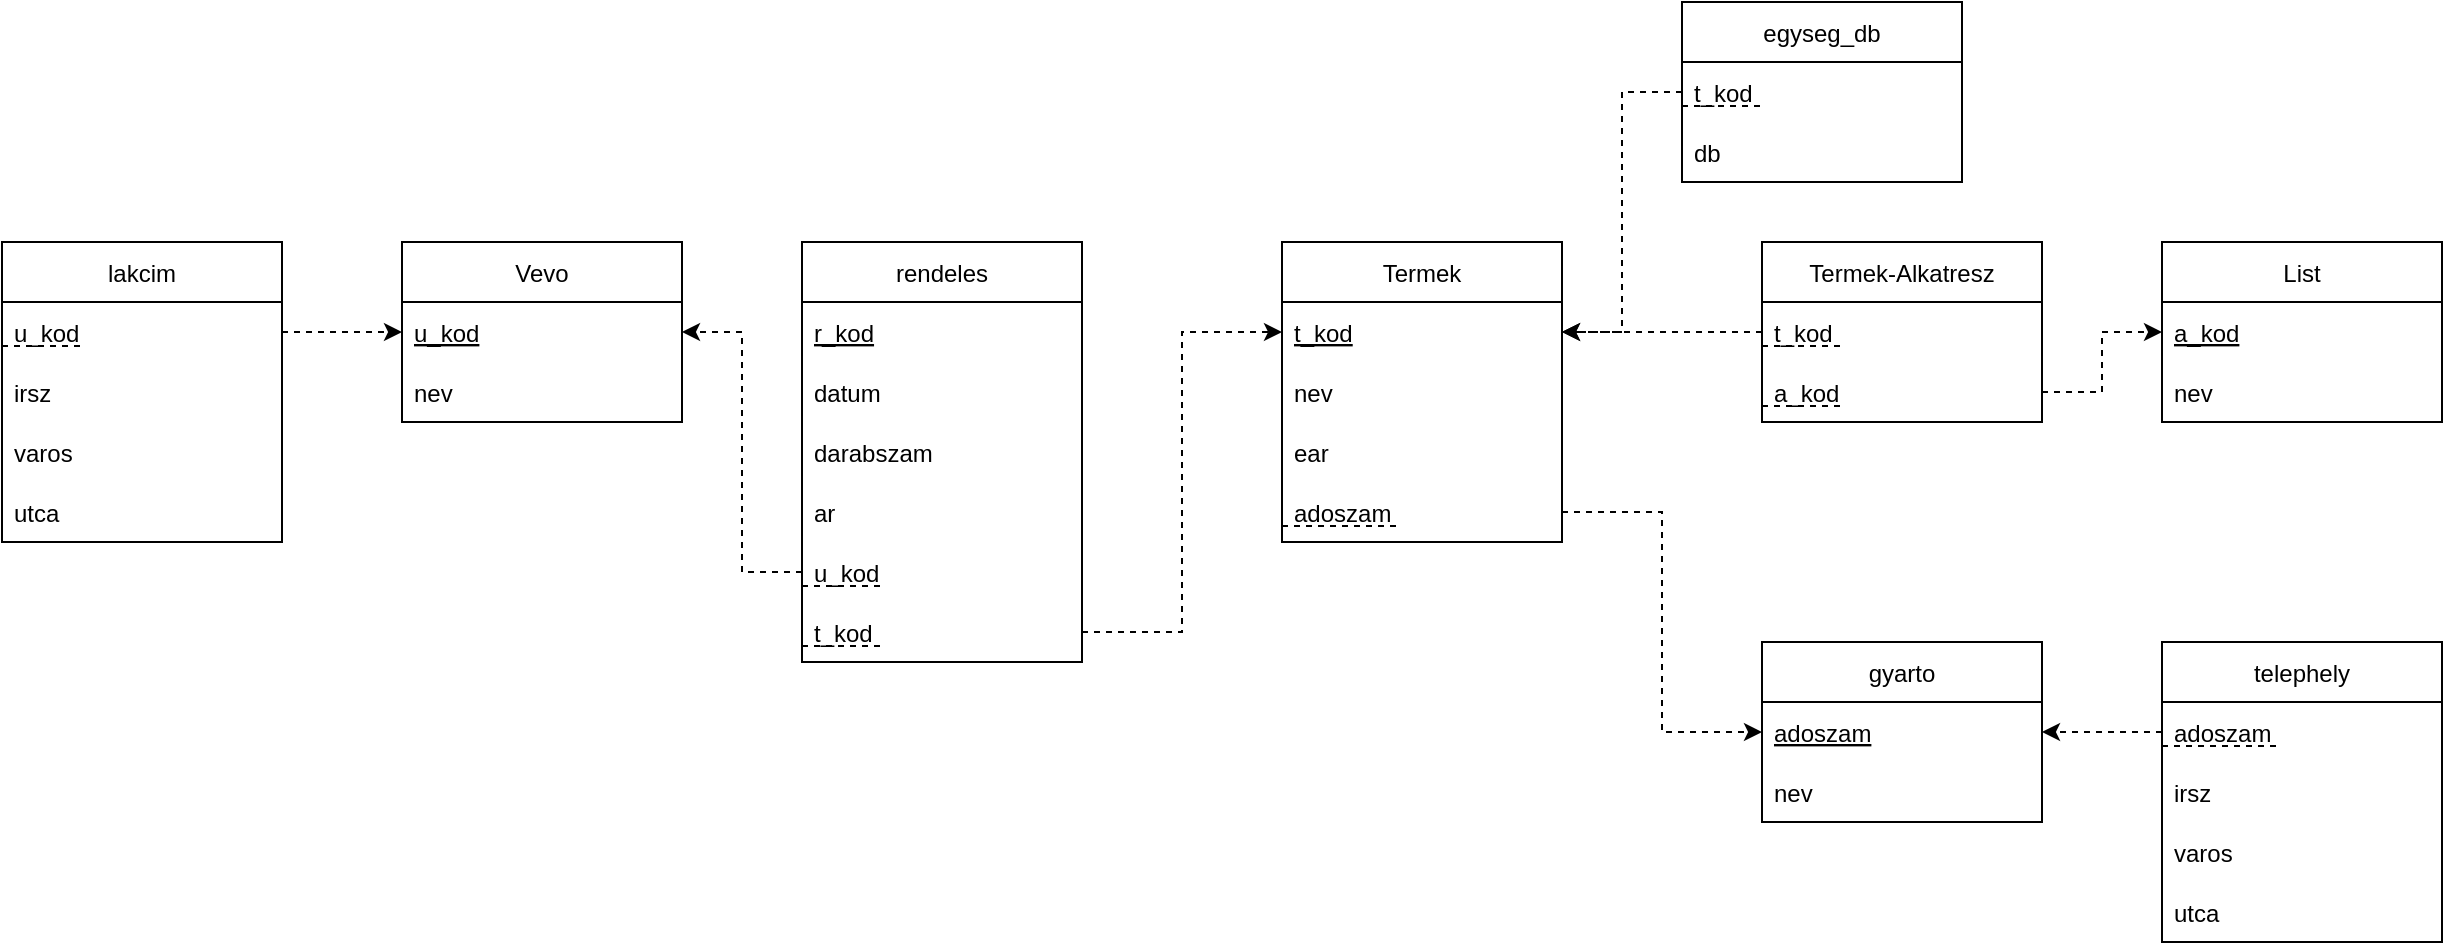 <mxfile version="20.4.0" type="device"><diagram id="R2lEEEUBdFMjLlhIrx00" name="Page-1"><mxGraphModel dx="1093" dy="616" grid="1" gridSize="10" guides="1" tooltips="1" connect="1" arrows="1" fold="1" page="1" pageScale="1" pageWidth="850" pageHeight="1100" math="0" shadow="0" extFonts="Permanent Marker^https://fonts.googleapis.com/css?family=Permanent+Marker"><root><mxCell id="0"/><mxCell id="1" parent="0"/><mxCell id="jcsRqOULhoAhOH03ZKew-1" value="Vevo" style="swimlane;fontStyle=0;childLayout=stackLayout;horizontal=1;startSize=30;horizontalStack=0;resizeParent=1;resizeParentMax=0;resizeLast=0;collapsible=1;marginBottom=0;" vertex="1" parent="1"><mxGeometry x="240" y="120" width="140" height="90" as="geometry"/></mxCell><mxCell id="jcsRqOULhoAhOH03ZKew-2" value="u_kod" style="text;strokeColor=none;fillColor=none;align=left;verticalAlign=middle;spacingLeft=4;spacingRight=4;overflow=hidden;points=[[0,0.5],[1,0.5]];portConstraint=eastwest;rotatable=0;fontStyle=4" vertex="1" parent="jcsRqOULhoAhOH03ZKew-1"><mxGeometry y="30" width="140" height="30" as="geometry"/></mxCell><mxCell id="jcsRqOULhoAhOH03ZKew-3" value="nev" style="text;strokeColor=none;fillColor=none;align=left;verticalAlign=middle;spacingLeft=4;spacingRight=4;overflow=hidden;points=[[0,0.5],[1,0.5]];portConstraint=eastwest;rotatable=0;" vertex="1" parent="jcsRqOULhoAhOH03ZKew-1"><mxGeometry y="60" width="140" height="30" as="geometry"/></mxCell><mxCell id="jcsRqOULhoAhOH03ZKew-5" value="lakcim" style="swimlane;fontStyle=0;childLayout=stackLayout;horizontal=1;startSize=30;horizontalStack=0;resizeParent=1;resizeParentMax=0;resizeLast=0;collapsible=1;marginBottom=0;" vertex="1" parent="1"><mxGeometry x="40" y="120" width="140" height="150" as="geometry"/></mxCell><mxCell id="jcsRqOULhoAhOH03ZKew-9" value="u_kod" style="text;strokeColor=none;fillColor=none;align=left;verticalAlign=middle;spacingLeft=4;spacingRight=4;overflow=hidden;points=[[0,0.5],[1,0.5]];portConstraint=eastwest;rotatable=0;" vertex="1" parent="jcsRqOULhoAhOH03ZKew-5"><mxGeometry y="30" width="140" height="30" as="geometry"/></mxCell><mxCell id="jcsRqOULhoAhOH03ZKew-6" value="irsz" style="text;strokeColor=none;fillColor=none;align=left;verticalAlign=middle;spacingLeft=4;spacingRight=4;overflow=hidden;points=[[0,0.5],[1,0.5]];portConstraint=eastwest;rotatable=0;" vertex="1" parent="jcsRqOULhoAhOH03ZKew-5"><mxGeometry y="60" width="140" height="30" as="geometry"/></mxCell><mxCell id="jcsRqOULhoAhOH03ZKew-7" value="varos" style="text;strokeColor=none;fillColor=none;align=left;verticalAlign=middle;spacingLeft=4;spacingRight=4;overflow=hidden;points=[[0,0.5],[1,0.5]];portConstraint=eastwest;rotatable=0;" vertex="1" parent="jcsRqOULhoAhOH03ZKew-5"><mxGeometry y="90" width="140" height="30" as="geometry"/></mxCell><mxCell id="jcsRqOULhoAhOH03ZKew-8" value="utca" style="text;strokeColor=none;fillColor=none;align=left;verticalAlign=middle;spacingLeft=4;spacingRight=4;overflow=hidden;points=[[0,0.5],[1,0.5]];portConstraint=eastwest;rotatable=0;" vertex="1" parent="jcsRqOULhoAhOH03ZKew-5"><mxGeometry y="120" width="140" height="30" as="geometry"/></mxCell><mxCell id="jcsRqOULhoAhOH03ZKew-10" value="rendeles" style="swimlane;fontStyle=0;childLayout=stackLayout;horizontal=1;startSize=30;horizontalStack=0;resizeParent=1;resizeParentMax=0;resizeLast=0;collapsible=1;marginBottom=0;" vertex="1" parent="1"><mxGeometry x="440" y="120" width="140" height="210" as="geometry"/></mxCell><mxCell id="jcsRqOULhoAhOH03ZKew-11" value="r_kod" style="text;strokeColor=none;fillColor=none;align=left;verticalAlign=middle;spacingLeft=4;spacingRight=4;overflow=hidden;points=[[0,0.5],[1,0.5]];portConstraint=eastwest;rotatable=0;fontStyle=4" vertex="1" parent="jcsRqOULhoAhOH03ZKew-10"><mxGeometry y="30" width="140" height="30" as="geometry"/></mxCell><mxCell id="jcsRqOULhoAhOH03ZKew-12" value="datum" style="text;strokeColor=none;fillColor=none;align=left;verticalAlign=middle;spacingLeft=4;spacingRight=4;overflow=hidden;points=[[0,0.5],[1,0.5]];portConstraint=eastwest;rotatable=0;" vertex="1" parent="jcsRqOULhoAhOH03ZKew-10"><mxGeometry y="60" width="140" height="30" as="geometry"/></mxCell><mxCell id="jcsRqOULhoAhOH03ZKew-13" value="darabszam" style="text;strokeColor=none;fillColor=none;align=left;verticalAlign=middle;spacingLeft=4;spacingRight=4;overflow=hidden;points=[[0,0.5],[1,0.5]];portConstraint=eastwest;rotatable=0;" vertex="1" parent="jcsRqOULhoAhOH03ZKew-10"><mxGeometry y="90" width="140" height="30" as="geometry"/></mxCell><mxCell id="jcsRqOULhoAhOH03ZKew-24" value="ar" style="text;strokeColor=none;fillColor=none;align=left;verticalAlign=middle;spacingLeft=4;spacingRight=4;overflow=hidden;points=[[0,0.5],[1,0.5]];portConstraint=eastwest;rotatable=0;" vertex="1" parent="jcsRqOULhoAhOH03ZKew-10"><mxGeometry y="120" width="140" height="30" as="geometry"/></mxCell><mxCell id="jcsRqOULhoAhOH03ZKew-14" value="u_kod" style="text;strokeColor=none;fillColor=none;align=left;verticalAlign=middle;spacingLeft=4;spacingRight=4;overflow=hidden;points=[[0,0.5],[1,0.5]];portConstraint=eastwest;rotatable=0;" vertex="1" parent="jcsRqOULhoAhOH03ZKew-10"><mxGeometry y="150" width="140" height="30" as="geometry"/></mxCell><mxCell id="jcsRqOULhoAhOH03ZKew-23" value="" style="endArrow=none;dashed=1;html=1;rounded=0;exitX=0;exitY=0;exitDx=0;exitDy=0;exitPerimeter=0;" edge="1" parent="jcsRqOULhoAhOH03ZKew-10"><mxGeometry width="50" height="50" relative="1" as="geometry"><mxPoint y="172" as="sourcePoint"/><mxPoint x="40" y="172" as="targetPoint"/></mxGeometry></mxCell><mxCell id="jcsRqOULhoAhOH03ZKew-33" value="t_kod" style="text;strokeColor=none;fillColor=none;align=left;verticalAlign=middle;spacingLeft=4;spacingRight=4;overflow=hidden;points=[[0,0.5],[1,0.5]];portConstraint=eastwest;rotatable=0;" vertex="1" parent="jcsRqOULhoAhOH03ZKew-10"><mxGeometry y="180" width="140" height="30" as="geometry"/></mxCell><mxCell id="jcsRqOULhoAhOH03ZKew-34" value="" style="endArrow=none;dashed=1;html=1;rounded=0;exitX=0;exitY=0;exitDx=0;exitDy=0;exitPerimeter=0;" edge="1" parent="jcsRqOULhoAhOH03ZKew-10"><mxGeometry width="50" height="50" relative="1" as="geometry"><mxPoint y="202" as="sourcePoint"/><mxPoint x="40" y="202" as="targetPoint"/></mxGeometry></mxCell><mxCell id="jcsRqOULhoAhOH03ZKew-19" style="edgeStyle=orthogonalEdgeStyle;rounded=0;orthogonalLoop=1;jettySize=auto;html=1;exitX=1;exitY=0.5;exitDx=0;exitDy=0;entryX=0;entryY=0.5;entryDx=0;entryDy=0;strokeColor=none;dashed=1;" edge="1" parent="1" source="jcsRqOULhoAhOH03ZKew-9" target="jcsRqOULhoAhOH03ZKew-2"><mxGeometry relative="1" as="geometry"/></mxCell><mxCell id="jcsRqOULhoAhOH03ZKew-20" style="edgeStyle=orthogonalEdgeStyle;rounded=0;orthogonalLoop=1;jettySize=auto;html=1;exitX=1;exitY=0.5;exitDx=0;exitDy=0;entryX=0;entryY=0.5;entryDx=0;entryDy=0;dashed=1;" edge="1" parent="1" source="jcsRqOULhoAhOH03ZKew-9" target="jcsRqOULhoAhOH03ZKew-2"><mxGeometry relative="1" as="geometry"/></mxCell><mxCell id="jcsRqOULhoAhOH03ZKew-21" style="edgeStyle=orthogonalEdgeStyle;rounded=0;orthogonalLoop=1;jettySize=auto;html=1;exitX=0;exitY=0.5;exitDx=0;exitDy=0;entryX=1;entryY=0.5;entryDx=0;entryDy=0;dashed=1;" edge="1" parent="1" source="jcsRqOULhoAhOH03ZKew-14" target="jcsRqOULhoAhOH03ZKew-2"><mxGeometry relative="1" as="geometry"/></mxCell><mxCell id="jcsRqOULhoAhOH03ZKew-22" value="" style="endArrow=none;dashed=1;html=1;rounded=0;exitX=0;exitY=0;exitDx=0;exitDy=0;exitPerimeter=0;" edge="1" parent="1"><mxGeometry width="50" height="50" relative="1" as="geometry"><mxPoint x="40" y="172" as="sourcePoint"/><mxPoint x="80" y="172" as="targetPoint"/></mxGeometry></mxCell><mxCell id="jcsRqOULhoAhOH03ZKew-25" value="Termek" style="swimlane;fontStyle=0;childLayout=stackLayout;horizontal=1;startSize=30;horizontalStack=0;resizeParent=1;resizeParentMax=0;resizeLast=0;collapsible=1;marginBottom=0;" vertex="1" parent="1"><mxGeometry x="680" y="120" width="140" height="150" as="geometry"/></mxCell><mxCell id="jcsRqOULhoAhOH03ZKew-26" value="t_kod" style="text;strokeColor=none;fillColor=none;align=left;verticalAlign=middle;spacingLeft=4;spacingRight=4;overflow=hidden;points=[[0,0.5],[1,0.5]];portConstraint=eastwest;rotatable=0;fontStyle=4" vertex="1" parent="jcsRqOULhoAhOH03ZKew-25"><mxGeometry y="30" width="140" height="30" as="geometry"/></mxCell><mxCell id="jcsRqOULhoAhOH03ZKew-27" value="nev" style="text;strokeColor=none;fillColor=none;align=left;verticalAlign=middle;spacingLeft=4;spacingRight=4;overflow=hidden;points=[[0,0.5],[1,0.5]];portConstraint=eastwest;rotatable=0;" vertex="1" parent="jcsRqOULhoAhOH03ZKew-25"><mxGeometry y="60" width="140" height="30" as="geometry"/></mxCell><mxCell id="jcsRqOULhoAhOH03ZKew-28" value="ear" style="text;strokeColor=none;fillColor=none;align=left;verticalAlign=middle;spacingLeft=4;spacingRight=4;overflow=hidden;points=[[0,0.5],[1,0.5]];portConstraint=eastwest;rotatable=0;" vertex="1" parent="jcsRqOULhoAhOH03ZKew-25"><mxGeometry y="90" width="140" height="30" as="geometry"/></mxCell><mxCell id="jcsRqOULhoAhOH03ZKew-42" value="adoszam" style="text;strokeColor=none;fillColor=none;align=left;verticalAlign=middle;spacingLeft=4;spacingRight=4;overflow=hidden;points=[[0,0.5],[1,0.5]];portConstraint=eastwest;rotatable=0;" vertex="1" parent="jcsRqOULhoAhOH03ZKew-25"><mxGeometry y="120" width="140" height="30" as="geometry"/></mxCell><mxCell id="jcsRqOULhoAhOH03ZKew-43" value="" style="endArrow=none;dashed=1;html=1;rounded=0;" edge="1" parent="jcsRqOULhoAhOH03ZKew-25"><mxGeometry width="50" height="50" relative="1" as="geometry"><mxPoint y="142" as="sourcePoint"/><mxPoint x="60" y="142" as="targetPoint"/></mxGeometry></mxCell><mxCell id="jcsRqOULhoAhOH03ZKew-35" value="egyseg_db" style="swimlane;fontStyle=0;childLayout=stackLayout;horizontal=1;startSize=30;horizontalStack=0;resizeParent=1;resizeParentMax=0;resizeLast=0;collapsible=1;marginBottom=0;" vertex="1" parent="1"><mxGeometry x="880" width="140" height="90" as="geometry"/></mxCell><mxCell id="jcsRqOULhoAhOH03ZKew-36" value="t_kod" style="text;strokeColor=none;fillColor=none;align=left;verticalAlign=middle;spacingLeft=4;spacingRight=4;overflow=hidden;points=[[0,0.5],[1,0.5]];portConstraint=eastwest;rotatable=0;" vertex="1" parent="jcsRqOULhoAhOH03ZKew-35"><mxGeometry y="30" width="140" height="30" as="geometry"/></mxCell><mxCell id="jcsRqOULhoAhOH03ZKew-39" value="" style="endArrow=none;dashed=1;html=1;rounded=0;exitX=0;exitY=0;exitDx=0;exitDy=0;exitPerimeter=0;" edge="1" parent="jcsRqOULhoAhOH03ZKew-35"><mxGeometry width="50" height="50" relative="1" as="geometry"><mxPoint y="52" as="sourcePoint"/><mxPoint x="40" y="52" as="targetPoint"/></mxGeometry></mxCell><mxCell id="jcsRqOULhoAhOH03ZKew-37" value="db" style="text;strokeColor=none;fillColor=none;align=left;verticalAlign=middle;spacingLeft=4;spacingRight=4;overflow=hidden;points=[[0,0.5],[1,0.5]];portConstraint=eastwest;rotatable=0;" vertex="1" parent="jcsRqOULhoAhOH03ZKew-35"><mxGeometry y="60" width="140" height="30" as="geometry"/></mxCell><mxCell id="jcsRqOULhoAhOH03ZKew-40" style="edgeStyle=orthogonalEdgeStyle;rounded=0;orthogonalLoop=1;jettySize=auto;html=1;exitX=0;exitY=0.5;exitDx=0;exitDy=0;entryX=1;entryY=0.5;entryDx=0;entryDy=0;dashed=1;" edge="1" parent="1" source="jcsRqOULhoAhOH03ZKew-36" target="jcsRqOULhoAhOH03ZKew-26"><mxGeometry relative="1" as="geometry"/></mxCell><mxCell id="jcsRqOULhoAhOH03ZKew-41" style="edgeStyle=orthogonalEdgeStyle;rounded=0;orthogonalLoop=1;jettySize=auto;html=1;exitX=1;exitY=0.5;exitDx=0;exitDy=0;entryX=0;entryY=0.5;entryDx=0;entryDy=0;dashed=1;" edge="1" parent="1" source="jcsRqOULhoAhOH03ZKew-33" target="jcsRqOULhoAhOH03ZKew-26"><mxGeometry relative="1" as="geometry"/></mxCell><mxCell id="jcsRqOULhoAhOH03ZKew-44" value="gyarto" style="swimlane;fontStyle=0;childLayout=stackLayout;horizontal=1;startSize=30;horizontalStack=0;resizeParent=1;resizeParentMax=0;resizeLast=0;collapsible=1;marginBottom=0;" vertex="1" parent="1"><mxGeometry x="920" y="320" width="140" height="90" as="geometry"/></mxCell><mxCell id="jcsRqOULhoAhOH03ZKew-45" value="adoszam" style="text;strokeColor=none;fillColor=none;align=left;verticalAlign=middle;spacingLeft=4;spacingRight=4;overflow=hidden;points=[[0,0.5],[1,0.5]];portConstraint=eastwest;rotatable=0;fontStyle=4" vertex="1" parent="jcsRqOULhoAhOH03ZKew-44"><mxGeometry y="30" width="140" height="30" as="geometry"/></mxCell><mxCell id="jcsRqOULhoAhOH03ZKew-46" value="nev" style="text;strokeColor=none;fillColor=none;align=left;verticalAlign=middle;spacingLeft=4;spacingRight=4;overflow=hidden;points=[[0,0.5],[1,0.5]];portConstraint=eastwest;rotatable=0;" vertex="1" parent="jcsRqOULhoAhOH03ZKew-44"><mxGeometry y="60" width="140" height="30" as="geometry"/></mxCell><mxCell id="jcsRqOULhoAhOH03ZKew-48" style="edgeStyle=orthogonalEdgeStyle;rounded=0;orthogonalLoop=1;jettySize=auto;html=1;exitX=1;exitY=0.5;exitDx=0;exitDy=0;entryX=0;entryY=0.5;entryDx=0;entryDy=0;dashed=1;" edge="1" parent="1" source="jcsRqOULhoAhOH03ZKew-42" target="jcsRqOULhoAhOH03ZKew-45"><mxGeometry relative="1" as="geometry"/></mxCell><mxCell id="jcsRqOULhoAhOH03ZKew-49" value="telephely" style="swimlane;fontStyle=0;childLayout=stackLayout;horizontal=1;startSize=30;horizontalStack=0;resizeParent=1;resizeParentMax=0;resizeLast=0;collapsible=1;marginBottom=0;" vertex="1" parent="1"><mxGeometry x="1120" y="320" width="140" height="150" as="geometry"/></mxCell><mxCell id="jcsRqOULhoAhOH03ZKew-50" value="adoszam" style="text;strokeColor=none;fillColor=none;align=left;verticalAlign=middle;spacingLeft=4;spacingRight=4;overflow=hidden;points=[[0,0.5],[1,0.5]];portConstraint=eastwest;rotatable=0;" vertex="1" parent="jcsRqOULhoAhOH03ZKew-49"><mxGeometry y="30" width="140" height="30" as="geometry"/></mxCell><mxCell id="jcsRqOULhoAhOH03ZKew-54" value="" style="endArrow=none;dashed=1;html=1;rounded=0;exitX=0;exitY=0;exitDx=0;exitDy=0;exitPerimeter=0;" edge="1" parent="jcsRqOULhoAhOH03ZKew-49"><mxGeometry width="50" height="50" relative="1" as="geometry"><mxPoint y="52" as="sourcePoint"/><mxPoint x="58" y="52" as="targetPoint"/></mxGeometry></mxCell><mxCell id="jcsRqOULhoAhOH03ZKew-51" value="irsz" style="text;strokeColor=none;fillColor=none;align=left;verticalAlign=middle;spacingLeft=4;spacingRight=4;overflow=hidden;points=[[0,0.5],[1,0.5]];portConstraint=eastwest;rotatable=0;" vertex="1" parent="jcsRqOULhoAhOH03ZKew-49"><mxGeometry y="60" width="140" height="30" as="geometry"/></mxCell><mxCell id="jcsRqOULhoAhOH03ZKew-52" value="varos" style="text;strokeColor=none;fillColor=none;align=left;verticalAlign=middle;spacingLeft=4;spacingRight=4;overflow=hidden;points=[[0,0.5],[1,0.5]];portConstraint=eastwest;rotatable=0;" vertex="1" parent="jcsRqOULhoAhOH03ZKew-49"><mxGeometry y="90" width="140" height="30" as="geometry"/></mxCell><mxCell id="jcsRqOULhoAhOH03ZKew-53" value="utca" style="text;strokeColor=none;fillColor=none;align=left;verticalAlign=middle;spacingLeft=4;spacingRight=4;overflow=hidden;points=[[0,0.5],[1,0.5]];portConstraint=eastwest;rotatable=0;" vertex="1" parent="jcsRqOULhoAhOH03ZKew-49"><mxGeometry y="120" width="140" height="30" as="geometry"/></mxCell><mxCell id="jcsRqOULhoAhOH03ZKew-55" style="edgeStyle=orthogonalEdgeStyle;rounded=0;orthogonalLoop=1;jettySize=auto;html=1;exitX=0;exitY=0.5;exitDx=0;exitDy=0;entryX=1;entryY=0.5;entryDx=0;entryDy=0;dashed=1;" edge="1" parent="1" source="jcsRqOULhoAhOH03ZKew-50" target="jcsRqOULhoAhOH03ZKew-45"><mxGeometry relative="1" as="geometry"/></mxCell><mxCell id="jcsRqOULhoAhOH03ZKew-56" value="Termek-Alkatresz" style="swimlane;fontStyle=0;childLayout=stackLayout;horizontal=1;startSize=30;horizontalStack=0;resizeParent=1;resizeParentMax=0;resizeLast=0;collapsible=1;marginBottom=0;" vertex="1" parent="1"><mxGeometry x="920" y="120" width="140" height="90" as="geometry"/></mxCell><mxCell id="jcsRqOULhoAhOH03ZKew-57" value="t_kod" style="text;strokeColor=none;fillColor=none;align=left;verticalAlign=middle;spacingLeft=4;spacingRight=4;overflow=hidden;points=[[0,0.5],[1,0.5]];portConstraint=eastwest;rotatable=0;" vertex="1" parent="jcsRqOULhoAhOH03ZKew-56"><mxGeometry y="30" width="140" height="30" as="geometry"/></mxCell><mxCell id="jcsRqOULhoAhOH03ZKew-60" value="" style="endArrow=none;dashed=1;html=1;rounded=0;exitX=0;exitY=0;exitDx=0;exitDy=0;exitPerimeter=0;" edge="1" parent="jcsRqOULhoAhOH03ZKew-56"><mxGeometry width="50" height="50" relative="1" as="geometry"><mxPoint x="-2.274e-13" y="52" as="sourcePoint"/><mxPoint x="40.0" y="52" as="targetPoint"/></mxGeometry></mxCell><mxCell id="jcsRqOULhoAhOH03ZKew-58" value="a_kod" style="text;strokeColor=none;fillColor=none;align=left;verticalAlign=middle;spacingLeft=4;spacingRight=4;overflow=hidden;points=[[0,0.5],[1,0.5]];portConstraint=eastwest;rotatable=0;" vertex="1" parent="jcsRqOULhoAhOH03ZKew-56"><mxGeometry y="60" width="140" height="30" as="geometry"/></mxCell><mxCell id="jcsRqOULhoAhOH03ZKew-61" value="" style="endArrow=none;dashed=1;html=1;rounded=0;exitX=0;exitY=0;exitDx=0;exitDy=0;exitPerimeter=0;" edge="1" parent="jcsRqOULhoAhOH03ZKew-56"><mxGeometry width="50" height="50" relative="1" as="geometry"><mxPoint x="-2.274e-13" y="82" as="sourcePoint"/><mxPoint x="40.0" y="82" as="targetPoint"/></mxGeometry></mxCell><mxCell id="jcsRqOULhoAhOH03ZKew-62" style="edgeStyle=orthogonalEdgeStyle;rounded=0;orthogonalLoop=1;jettySize=auto;html=1;exitX=0;exitY=0.5;exitDx=0;exitDy=0;entryX=1;entryY=0.5;entryDx=0;entryDy=0;dashed=1;" edge="1" parent="1" source="jcsRqOULhoAhOH03ZKew-57" target="jcsRqOULhoAhOH03ZKew-26"><mxGeometry relative="1" as="geometry"/></mxCell><mxCell id="jcsRqOULhoAhOH03ZKew-63" value="List" style="swimlane;fontStyle=0;childLayout=stackLayout;horizontal=1;startSize=30;horizontalStack=0;resizeParent=1;resizeParentMax=0;resizeLast=0;collapsible=1;marginBottom=0;" vertex="1" parent="1"><mxGeometry x="1120" y="120" width="140" height="90" as="geometry"/></mxCell><mxCell id="jcsRqOULhoAhOH03ZKew-64" value="a_kod" style="text;strokeColor=none;fillColor=none;align=left;verticalAlign=middle;spacingLeft=4;spacingRight=4;overflow=hidden;points=[[0,0.5],[1,0.5]];portConstraint=eastwest;rotatable=0;fontStyle=4" vertex="1" parent="jcsRqOULhoAhOH03ZKew-63"><mxGeometry y="30" width="140" height="30" as="geometry"/></mxCell><mxCell id="jcsRqOULhoAhOH03ZKew-65" value="nev" style="text;strokeColor=none;fillColor=none;align=left;verticalAlign=middle;spacingLeft=4;spacingRight=4;overflow=hidden;points=[[0,0.5],[1,0.5]];portConstraint=eastwest;rotatable=0;" vertex="1" parent="jcsRqOULhoAhOH03ZKew-63"><mxGeometry y="60" width="140" height="30" as="geometry"/></mxCell><mxCell id="jcsRqOULhoAhOH03ZKew-67" style="edgeStyle=orthogonalEdgeStyle;rounded=0;orthogonalLoop=1;jettySize=auto;html=1;exitX=1;exitY=0.5;exitDx=0;exitDy=0;entryX=0;entryY=0.5;entryDx=0;entryDy=0;dashed=1;" edge="1" parent="1" source="jcsRqOULhoAhOH03ZKew-58" target="jcsRqOULhoAhOH03ZKew-64"><mxGeometry relative="1" as="geometry"/></mxCell></root></mxGraphModel></diagram></mxfile>
